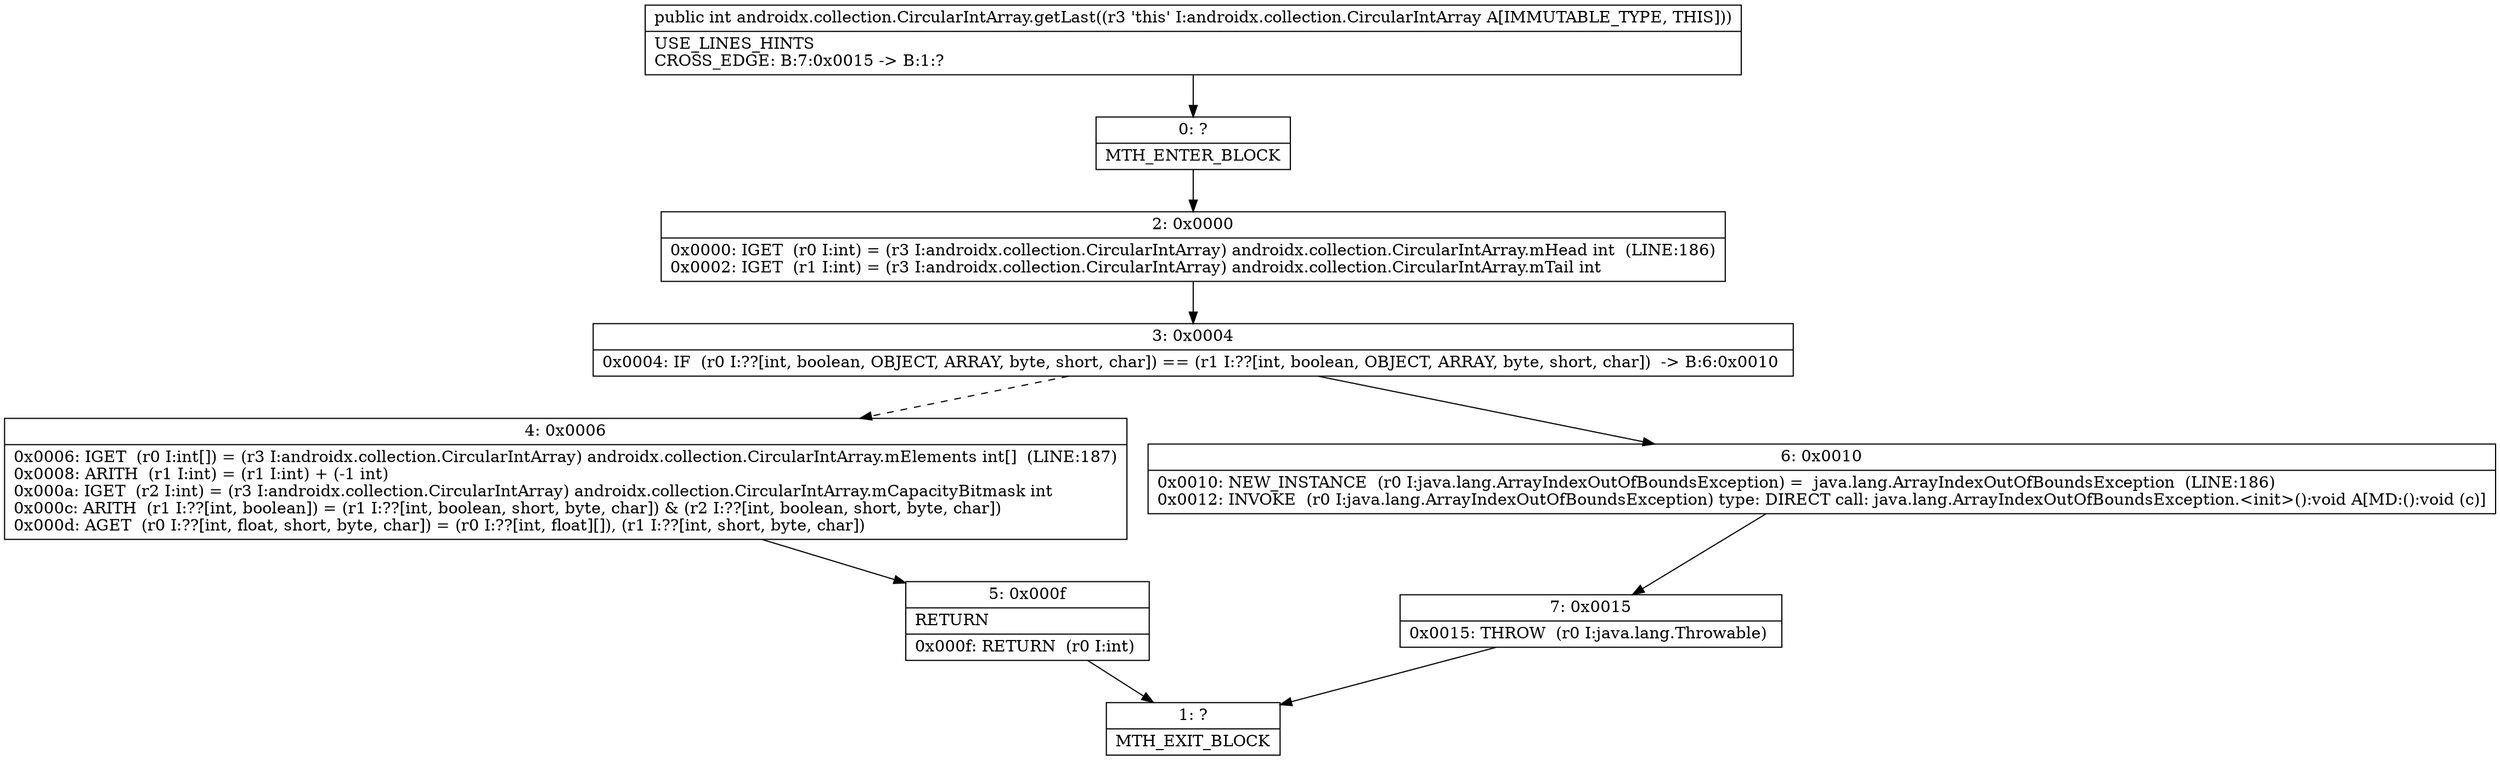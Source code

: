 digraph "CFG forandroidx.collection.CircularIntArray.getLast()I" {
Node_0 [shape=record,label="{0\:\ ?|MTH_ENTER_BLOCK\l}"];
Node_2 [shape=record,label="{2\:\ 0x0000|0x0000: IGET  (r0 I:int) = (r3 I:androidx.collection.CircularIntArray) androidx.collection.CircularIntArray.mHead int  (LINE:186)\l0x0002: IGET  (r1 I:int) = (r3 I:androidx.collection.CircularIntArray) androidx.collection.CircularIntArray.mTail int \l}"];
Node_3 [shape=record,label="{3\:\ 0x0004|0x0004: IF  (r0 I:??[int, boolean, OBJECT, ARRAY, byte, short, char]) == (r1 I:??[int, boolean, OBJECT, ARRAY, byte, short, char])  \-\> B:6:0x0010 \l}"];
Node_4 [shape=record,label="{4\:\ 0x0006|0x0006: IGET  (r0 I:int[]) = (r3 I:androidx.collection.CircularIntArray) androidx.collection.CircularIntArray.mElements int[]  (LINE:187)\l0x0008: ARITH  (r1 I:int) = (r1 I:int) + (\-1 int) \l0x000a: IGET  (r2 I:int) = (r3 I:androidx.collection.CircularIntArray) androidx.collection.CircularIntArray.mCapacityBitmask int \l0x000c: ARITH  (r1 I:??[int, boolean]) = (r1 I:??[int, boolean, short, byte, char]) & (r2 I:??[int, boolean, short, byte, char]) \l0x000d: AGET  (r0 I:??[int, float, short, byte, char]) = (r0 I:??[int, float][]), (r1 I:??[int, short, byte, char]) \l}"];
Node_5 [shape=record,label="{5\:\ 0x000f|RETURN\l|0x000f: RETURN  (r0 I:int) \l}"];
Node_1 [shape=record,label="{1\:\ ?|MTH_EXIT_BLOCK\l}"];
Node_6 [shape=record,label="{6\:\ 0x0010|0x0010: NEW_INSTANCE  (r0 I:java.lang.ArrayIndexOutOfBoundsException) =  java.lang.ArrayIndexOutOfBoundsException  (LINE:186)\l0x0012: INVOKE  (r0 I:java.lang.ArrayIndexOutOfBoundsException) type: DIRECT call: java.lang.ArrayIndexOutOfBoundsException.\<init\>():void A[MD:():void (c)]\l}"];
Node_7 [shape=record,label="{7\:\ 0x0015|0x0015: THROW  (r0 I:java.lang.Throwable) \l}"];
MethodNode[shape=record,label="{public int androidx.collection.CircularIntArray.getLast((r3 'this' I:androidx.collection.CircularIntArray A[IMMUTABLE_TYPE, THIS]))  | USE_LINES_HINTS\lCROSS_EDGE: B:7:0x0015 \-\> B:1:?\l}"];
MethodNode -> Node_0;Node_0 -> Node_2;
Node_2 -> Node_3;
Node_3 -> Node_4[style=dashed];
Node_3 -> Node_6;
Node_4 -> Node_5;
Node_5 -> Node_1;
Node_6 -> Node_7;
Node_7 -> Node_1;
}

